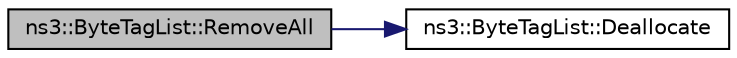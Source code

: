 digraph "ns3::ByteTagList::RemoveAll"
{
 // LATEX_PDF_SIZE
  edge [fontname="Helvetica",fontsize="10",labelfontname="Helvetica",labelfontsize="10"];
  node [fontname="Helvetica",fontsize="10",shape=record];
  rankdir="LR";
  Node1 [label="ns3::ByteTagList::RemoveAll",height=0.2,width=0.4,color="black", fillcolor="grey75", style="filled", fontcolor="black",tooltip="Removes all of the tags from the ByteTagList."];
  Node1 -> Node2 [color="midnightblue",fontsize="10",style="solid",fontname="Helvetica"];
  Node2 [label="ns3::ByteTagList::Deallocate",height=0.2,width=0.4,color="black", fillcolor="white", style="filled",URL="$classns3_1_1_byte_tag_list.html#aebe6943177a3ce90f7fa16188e67f650",tooltip="Deallocates a ByteTagListData."];
}
